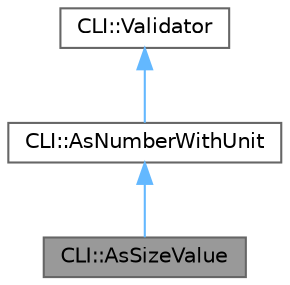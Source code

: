 digraph "CLI::AsSizeValue"
{
 // LATEX_PDF_SIZE
  bgcolor="transparent";
  edge [fontname=Helvetica,fontsize=10,labelfontname=Helvetica,labelfontsize=10];
  node [fontname=Helvetica,fontsize=10,shape=box,height=0.2,width=0.4];
  Node1 [id="Node000001",label="CLI::AsSizeValue",height=0.2,width=0.4,color="gray40", fillcolor="grey60", style="filled", fontcolor="black",tooltip=" "];
  Node2 -> Node1 [id="edge3_Node000001_Node000002",dir="back",color="steelblue1",style="solid",tooltip=" "];
  Node2 [id="Node000002",label="CLI::AsNumberWithUnit",height=0.2,width=0.4,color="gray40", fillcolor="white", style="filled",URL="$class_c_l_i_1_1_as_number_with_unit.html",tooltip=" "];
  Node3 -> Node2 [id="edge4_Node000002_Node000003",dir="back",color="steelblue1",style="solid",tooltip=" "];
  Node3 [id="Node000003",label="CLI::Validator",height=0.2,width=0.4,color="gray40", fillcolor="white", style="filled",URL="$class_c_l_i_1_1_validator.html",tooltip="Some validators that are provided"];
}
